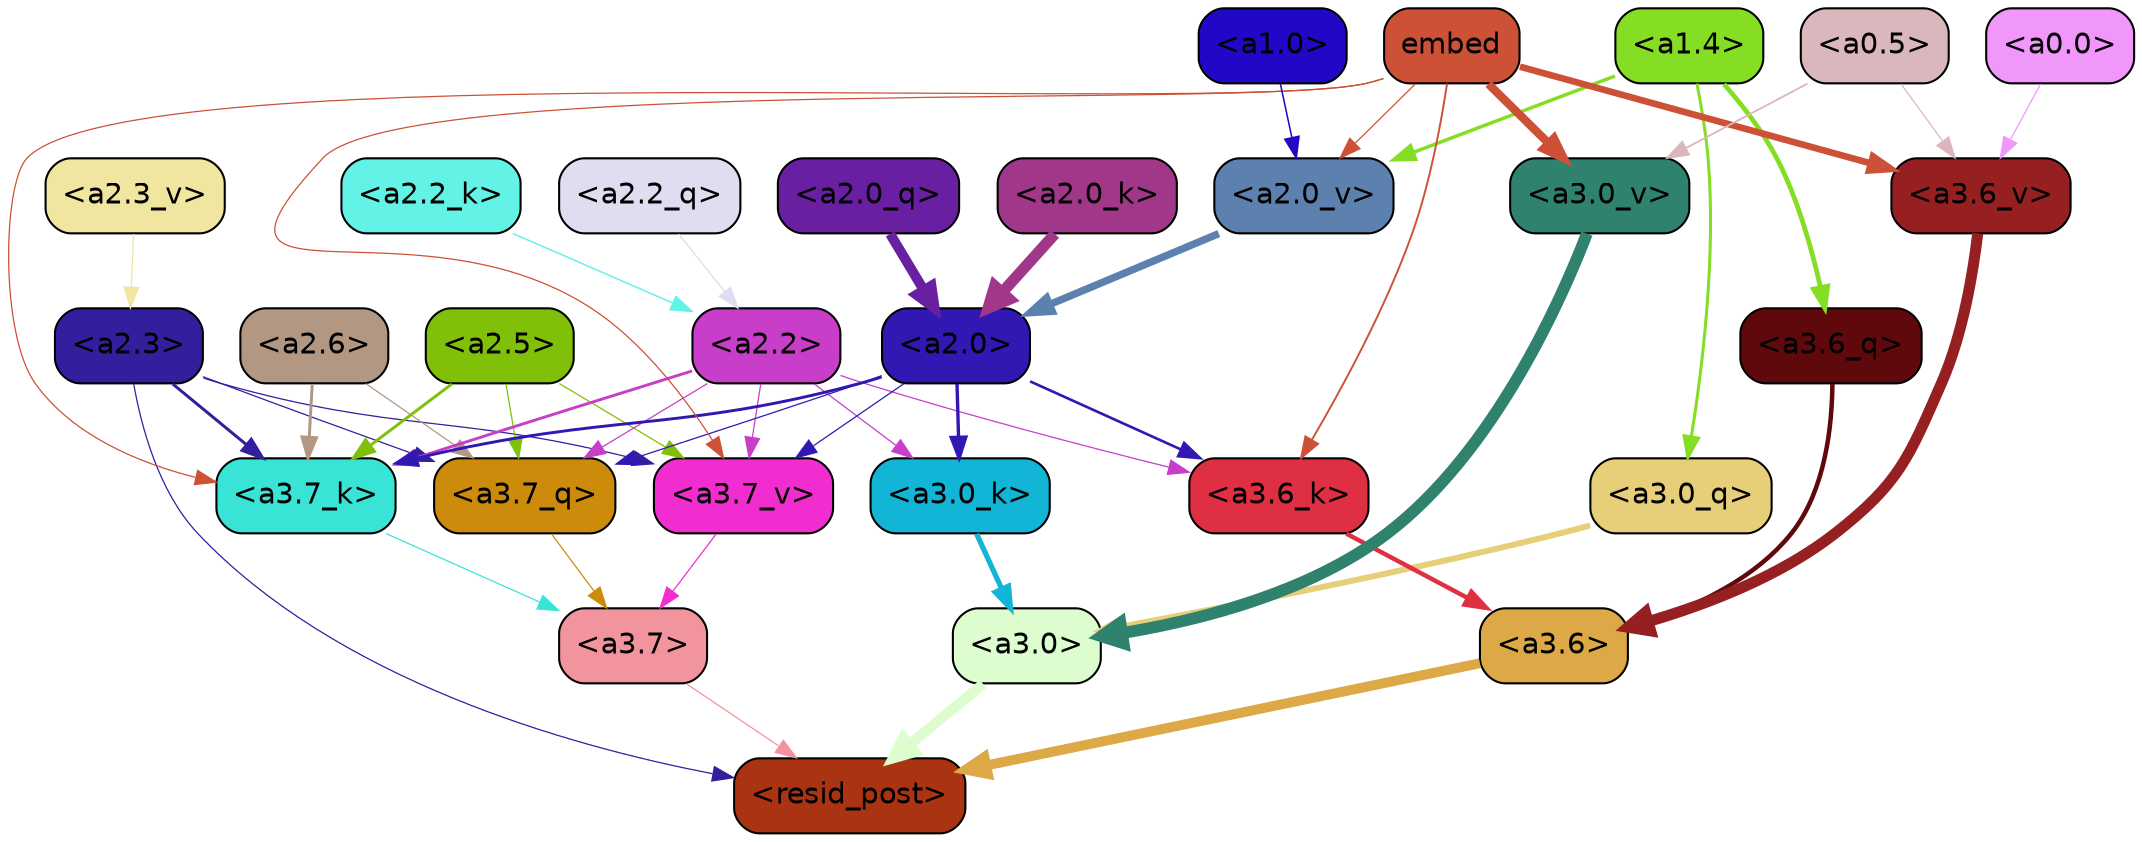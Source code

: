 strict digraph "" {
	graph [bgcolor=transparent,
		layout=dot,
		overlap=false,
		splines=true
	];
	"<a3.7>"	[color=black,
		fillcolor="#f2949d",
		fontname=Helvetica,
		shape=box,
		style="filled, rounded"];
	"<resid_post>"	[color=black,
		fillcolor="#aa3412",
		fontname=Helvetica,
		shape=box,
		style="filled, rounded"];
	"<a3.7>" -> "<resid_post>"	[color="#f2949d",
		penwidth=0.6];
	"<a3.6>"	[color=black,
		fillcolor="#dda846",
		fontname=Helvetica,
		shape=box,
		style="filled, rounded"];
	"<a3.6>" -> "<resid_post>"	[color="#dda846",
		penwidth=4.749041676521301];
	"<a3.0>"	[color=black,
		fillcolor="#defdcf",
		fontname=Helvetica,
		shape=box,
		style="filled, rounded"];
	"<a3.0>" -> "<resid_post>"	[color="#defdcf",
		penwidth=5.004215121269226];
	"<a2.3>"	[color=black,
		fillcolor="#311f9e",
		fontname=Helvetica,
		shape=box,
		style="filled, rounded"];
	"<a2.3>" -> "<resid_post>"	[color="#311f9e",
		penwidth=0.6];
	"<a3.7_q>"	[color=black,
		fillcolor="#cc8b0b",
		fontname=Helvetica,
		shape=box,
		style="filled, rounded"];
	"<a2.3>" -> "<a3.7_q>"	[color="#311f9e",
		penwidth=0.6];
	"<a3.7_k>"	[color=black,
		fillcolor="#39e4d7",
		fontname=Helvetica,
		shape=box,
		style="filled, rounded"];
	"<a2.3>" -> "<a3.7_k>"	[color="#311f9e",
		penwidth=1.4391854107379913];
	"<a3.7_v>"	[color=black,
		fillcolor="#f12dd0",
		fontname=Helvetica,
		shape=box,
		style="filled, rounded"];
	"<a2.3>" -> "<a3.7_v>"	[color="#311f9e",
		penwidth=0.6];
	"<a3.7_q>" -> "<a3.7>"	[color="#cc8b0b",
		penwidth=0.6];
	"<a3.6_q>"	[color=black,
		fillcolor="#5f090c",
		fontname=Helvetica,
		shape=box,
		style="filled, rounded"];
	"<a3.6_q>" -> "<a3.6>"	[color="#5f090c",
		penwidth=2.160832464694977];
	"<a3.0_q>"	[color=black,
		fillcolor="#e7cf7a",
		fontname=Helvetica,
		shape=box,
		style="filled, rounded"];
	"<a3.0_q>" -> "<a3.0>"	[color="#e7cf7a",
		penwidth=2.870753765106201];
	"<a3.7_k>" -> "<a3.7>"	[color="#39e4d7",
		penwidth=0.6];
	"<a3.6_k>"	[color=black,
		fillcolor="#df2f43",
		fontname=Helvetica,
		shape=box,
		style="filled, rounded"];
	"<a3.6_k>" -> "<a3.6>"	[color="#df2f43",
		penwidth=2.13908451795578];
	"<a3.0_k>"	[color=black,
		fillcolor="#13b5d7",
		fontname=Helvetica,
		shape=box,
		style="filled, rounded"];
	"<a3.0_k>" -> "<a3.0>"	[color="#13b5d7",
		penwidth=2.520303964614868];
	"<a3.7_v>" -> "<a3.7>"	[color="#f12dd0",
		penwidth=0.6];
	"<a3.6_v>"	[color=black,
		fillcolor="#961f22",
		fontname=Helvetica,
		shape=box,
		style="filled, rounded"];
	"<a3.6_v>" -> "<a3.6>"	[color="#961f22",
		penwidth=5.297133803367615];
	"<a3.0_v>"	[color=black,
		fillcolor="#2f836e",
		fontname=Helvetica,
		shape=box,
		style="filled, rounded"];
	"<a3.0_v>" -> "<a3.0>"	[color="#2f836e",
		penwidth=5.680712580680847];
	"<a2.6>"	[color=black,
		fillcolor="#b29883",
		fontname=Helvetica,
		shape=box,
		style="filled, rounded"];
	"<a2.6>" -> "<a3.7_q>"	[color="#b29883",
		penwidth=0.6];
	"<a2.6>" -> "<a3.7_k>"	[color="#b29883",
		penwidth=1.4180794060230255];
	"<a2.5>"	[color=black,
		fillcolor="#80c009",
		fontname=Helvetica,
		shape=box,
		style="filled, rounded"];
	"<a2.5>" -> "<a3.7_q>"	[color="#80c009",
		penwidth=0.6];
	"<a2.5>" -> "<a3.7_k>"	[color="#80c009",
		penwidth=1.4281435310840607];
	"<a2.5>" -> "<a3.7_v>"	[color="#80c009",
		penwidth=0.6];
	"<a2.2>"	[color=black,
		fillcolor="#c83ec8",
		fontname=Helvetica,
		shape=box,
		style="filled, rounded"];
	"<a2.2>" -> "<a3.7_q>"	[color="#c83ec8",
		penwidth=0.6];
	"<a2.2>" -> "<a3.7_k>"	[color="#c83ec8",
		penwidth=1.3982512056827545];
	"<a2.2>" -> "<a3.6_k>"	[color="#c83ec8",
		penwidth=0.6];
	"<a2.2>" -> "<a3.0_k>"	[color="#c83ec8",
		penwidth=0.6];
	"<a2.2>" -> "<a3.7_v>"	[color="#c83ec8",
		penwidth=0.6];
	"<a2.0>"	[color=black,
		fillcolor="#3118b3",
		fontname=Helvetica,
		shape=box,
		style="filled, rounded"];
	"<a2.0>" -> "<a3.7_q>"	[color="#3118b3",
		penwidth=0.6];
	"<a2.0>" -> "<a3.7_k>"	[color="#3118b3",
		penwidth=1.404832512140274];
	"<a2.0>" -> "<a3.6_k>"	[color="#3118b3",
		penwidth=1.2708758115768433];
	"<a2.0>" -> "<a3.0_k>"	[color="#3118b3",
		penwidth=1.6207245588302612];
	"<a2.0>" -> "<a3.7_v>"	[color="#3118b3",
		penwidth=0.6];
	"<a1.4>"	[color=black,
		fillcolor="#85de24",
		fontname=Helvetica,
		shape=box,
		style="filled, rounded"];
	"<a1.4>" -> "<a3.6_q>"	[color="#85de24",
		penwidth=2.289449453353882];
	"<a1.4>" -> "<a3.0_q>"	[color="#85de24",
		penwidth=1.4600623846054077];
	"<a2.0_v>"	[color=black,
		fillcolor="#5d81af",
		fontname=Helvetica,
		shape=box,
		style="filled, rounded"];
	"<a1.4>" -> "<a2.0_v>"	[color="#85de24",
		penwidth=1.676277220249176];
	embed	[color=black,
		fillcolor="#cd5136",
		fontname=Helvetica,
		shape=box,
		style="filled, rounded"];
	embed -> "<a3.7_k>"	[color="#cd5136",
		penwidth=0.6];
	embed -> "<a3.6_k>"	[color="#cd5136",
		penwidth=0.9291638135910034];
	embed -> "<a3.7_v>"	[color="#cd5136",
		penwidth=0.6];
	embed -> "<a3.6_v>"	[color="#cd5136",
		penwidth=3.1808209121227264];
	embed -> "<a3.0_v>"	[color="#cd5136",
		penwidth=4.036660343408585];
	embed -> "<a2.0_v>"	[color="#cd5136",
		penwidth=0.6];
	"<a0.5>"	[color=black,
		fillcolor="#dab7bd",
		fontname=Helvetica,
		shape=box,
		style="filled, rounded"];
	"<a0.5>" -> "<a3.6_v>"	[color="#dab7bd",
		penwidth=0.6];
	"<a0.5>" -> "<a3.0_v>"	[color="#dab7bd",
		penwidth=0.8798569142818451];
	"<a0.0>"	[color=black,
		fillcolor="#f197fb",
		fontname=Helvetica,
		shape=box,
		style="filled, rounded"];
	"<a0.0>" -> "<a3.6_v>"	[color="#f197fb",
		penwidth=0.6];
	"<a2.2_q>"	[color=black,
		fillcolor="#e0ddf1",
		fontname=Helvetica,
		shape=box,
		style="filled, rounded"];
	"<a2.2_q>" -> "<a2.2>"	[color="#e0ddf1",
		penwidth=0.6392357051372528];
	"<a2.0_q>"	[color=black,
		fillcolor="#691fa1",
		fontname=Helvetica,
		shape=box,
		style="filled, rounded"];
	"<a2.0_q>" -> "<a2.0>"	[color="#691fa1",
		penwidth=4.795779317617416];
	"<a2.2_k>"	[color=black,
		fillcolor="#62f2e6",
		fontname=Helvetica,
		shape=box,
		style="filled, rounded"];
	"<a2.2_k>" -> "<a2.2>"	[color="#62f2e6",
		penwidth=0.7060726433992386];
	"<a2.0_k>"	[color=black,
		fillcolor="#a13788",
		fontname=Helvetica,
		shape=box,
		style="filled, rounded"];
	"<a2.0_k>" -> "<a2.0>"	[color="#a13788",
		penwidth=5.401692286133766];
	"<a2.3_v>"	[color=black,
		fillcolor="#f1e6a0",
		fontname=Helvetica,
		shape=box,
		style="filled, rounded"];
	"<a2.3_v>" -> "<a2.3>"	[color="#f1e6a0",
		penwidth=0.6];
	"<a2.0_v>" -> "<a2.0>"	[color="#5d81af",
		penwidth=3.56003999710083];
	"<a1.0>"	[color=black,
		fillcolor="#2108c6",
		fontname=Helvetica,
		shape=box,
		style="filled, rounded"];
	"<a1.0>" -> "<a2.0_v>"	[color="#2108c6",
		penwidth=0.7355214953422546];
}
